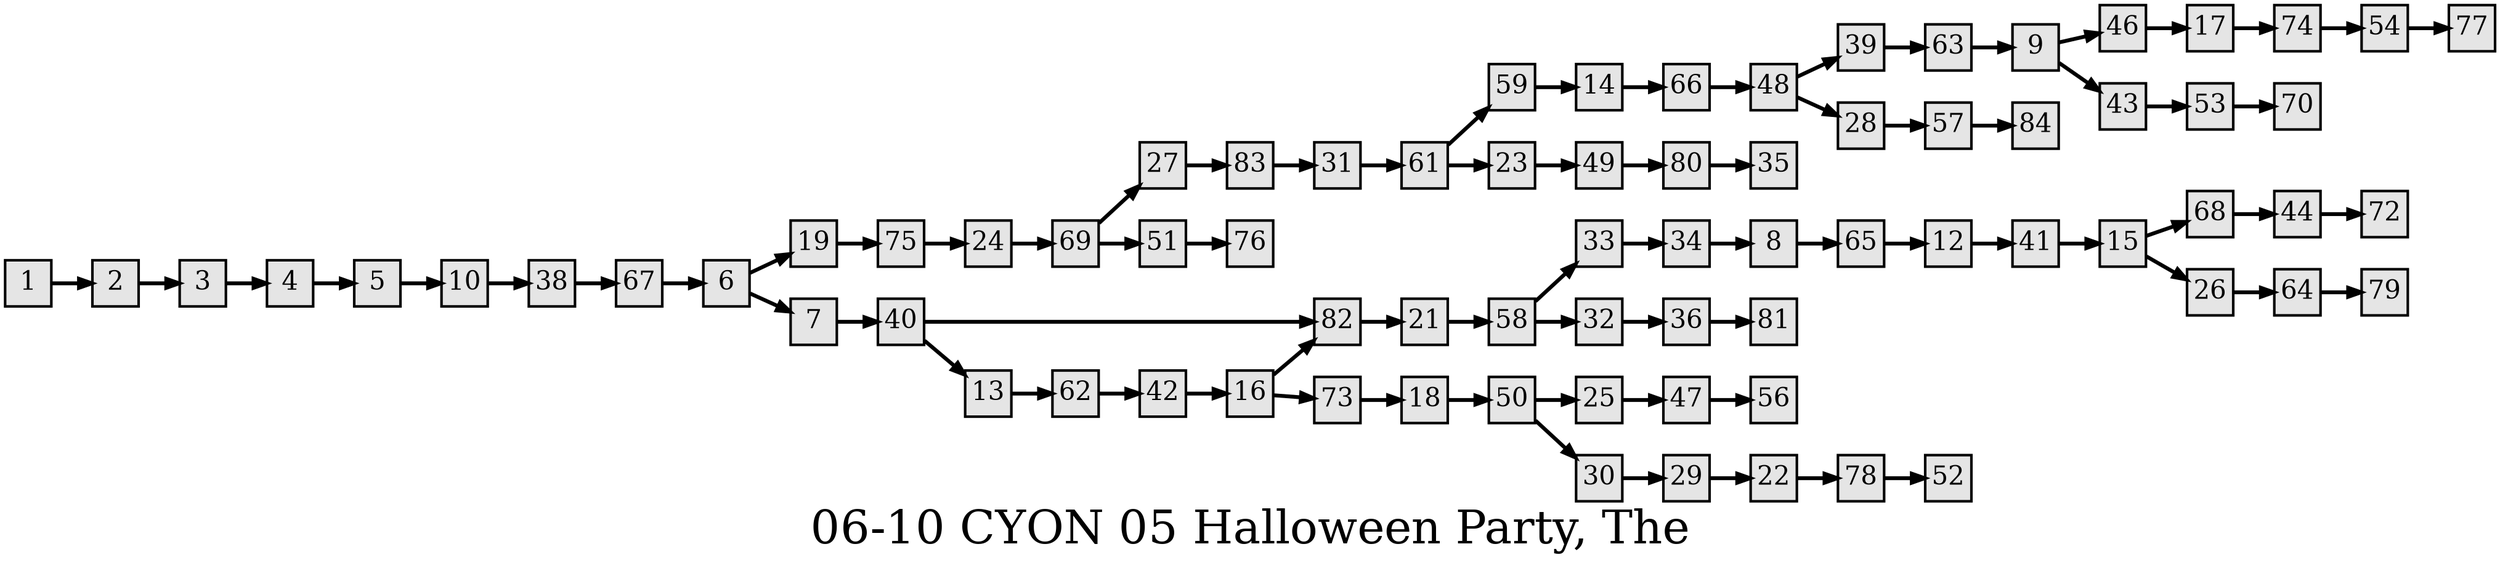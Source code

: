 digraph g{
  graph [ label="06-10 CYON 05 Halloween Party, The" rankdir=LR, ordering=out, fontsize=36, nodesep="0.35", ranksep="0.45"];
  node  [shape=rect, penwidth=2, fontsize=20, style=filled, fillcolor=grey90, margin="0,0", labelfloat=true, regular=true, fixedsize=true];
  edge  [labelfloat=true, penwidth=3, fontsize=12];
  // ---;
  // group  : Katz;
  // id     : 06-10;
  // gbid   : 658;
  // series : Choose Your Own Nightmare;
  // title  : Halloween Party, The;
  // author : E.A.M. Jakab;
  // credit:;
  // - name : Yee-Ann Wong;
  // role : encoder;
  // date : 2017-08-24;
  // - name : Jeremy Douglass;
  // role : editor;
  // date : 2017-10-19;
  // render:;
  // - name   : small;
  // styles : gvStyles-small.txt;
  // engine : dot;
  // comment: >;
  
  // ---;
  
  // From | To | Label;
  
  1 -> 2;
  2 -> 3;
  3 -> 4;
  4 -> 5;
  5 -> 10;
  6 -> 19;
  6 -> 7;
  7 -> 40;
  8 -> 65;
  9 -> 46;
  9 -> 43;
  10 -> 38;
  12 -> 41;
  13 -> 62;
  14 -> 66;
  15 -> 68;
  15 -> 26;
  16 -> 82;
  16 -> 73;
  17 -> 74;
  18 -> 50;
  19 -> 75;
  21 -> 58;
  22 -> 78;
  23 -> 49;
  24 -> 69;
  25 -> 47;
  26 -> 64;
  27 -> 83;
  28 -> 57;
  29 -> 22;
  30 -> 29;
  31 -> 61;
  32 -> 36;
  33 -> 34;
  34 -> 8;
  36 -> 81;
  38 -> 67;
  39 -> 63;
  40 -> 82;
  40 -> 13;
  41 -> 15;
  42 -> 16;
  43 -> 53;
  44 -> 72;
  46 -> 17;
  47 -> 56;
  48 -> 39;
  48 -> 28;
  49 -> 80;
  50 -> 25;
  50 -> 30;
  51 -> 76;
  53 -> 70;
  54 -> 77;
  57 -> 84;
  58 -> 33;
  58 -> 32;
  59 -> 14;
  61 -> 59;
  61 -> 23;
  62 -> 42;
  63 -> 9;
  64 -> 79;
  65 -> 12;
  66 -> 48;
  67 -> 6;
  68 -> 44;
  69 -> 27;
  69 -> 51;
  73 -> 18;
  74 -> 54;
  75 -> 24;
  78 -> 52;
  80 -> 35;
  82 -> 21;
  83 -> 31;
}

